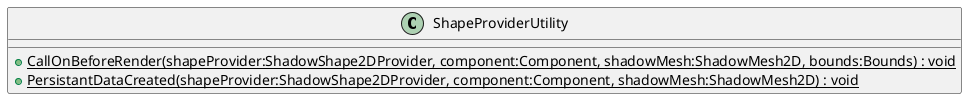 @startuml
class ShapeProviderUtility {
    {static} + CallOnBeforeRender(shapeProvider:ShadowShape2DProvider, component:Component, shadowMesh:ShadowMesh2D, bounds:Bounds) : void
    {static} + PersistantDataCreated(shapeProvider:ShadowShape2DProvider, component:Component, shadowMesh:ShadowMesh2D) : void
}
@enduml
